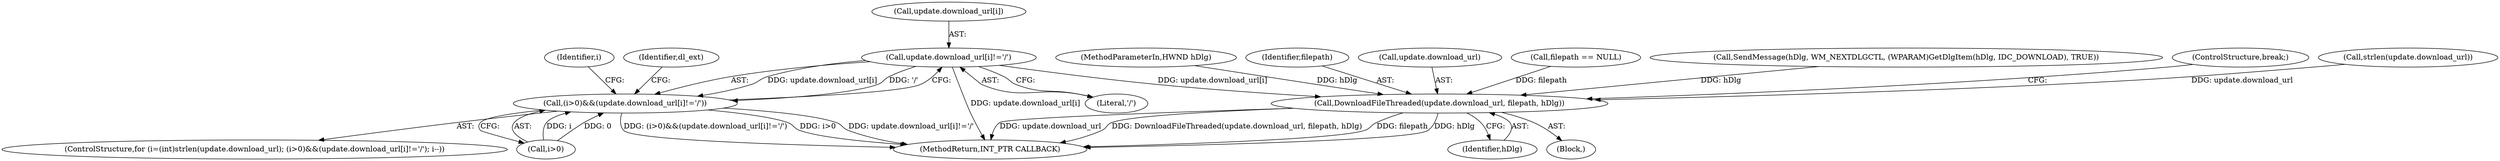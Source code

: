 digraph "0_rufus_c3c39f7f8a11f612c4ebf7affce25ec6928eb1cb_1@API" {
"1000444" [label="(Call,update.download_url[i]!='/')"];
"1000440" [label="(Call,(i>0)&&(update.download_url[i]!='/'))"];
"1000490" [label="(Call,DownloadFileThreaded(update.download_url, filepath, hDlg))"];
"1000107" [label="(MethodParameterIn,HWND hDlg)"];
"1000495" [label="(Identifier,hDlg)"];
"1000494" [label="(Identifier,filepath)"];
"1000491" [label="(Call,update.download_url)"];
"1000474" [label="(Call,filepath == NULL)"];
"1000440" [label="(Call,(i>0)&&(update.download_url[i]!='/'))"];
"1000444" [label="(Call,update.download_url[i]!='/')"];
"1000431" [label="(ControlStructure,for (i=(int)strlen(update.download_url); (i>0)&&(update.download_url[i]!='/'); i--))"];
"1000450" [label="(Literal,'/')"];
"1000445" [label="(Call,update.download_url[i])"];
"1000338" [label="(Block,)"];
"1000452" [label="(Identifier,i)"];
"1000455" [label="(Identifier,dl_ext)"];
"1000490" [label="(Call,DownloadFileThreaded(update.download_url, filepath, hDlg))"];
"1000561" [label="(MethodReturn,INT_PTR CALLBACK)"];
"1000481" [label="(Call,SendMessage(hDlg, WM_NEXTDLGCTL, (WPARAM)GetDlgItem(hDlg, IDC_DOWNLOAD), TRUE))"];
"1000496" [label="(ControlStructure,break;)"];
"1000436" [label="(Call,strlen(update.download_url))"];
"1000441" [label="(Call,i>0)"];
"1000444" -> "1000440"  [label="AST: "];
"1000444" -> "1000450"  [label="CFG: "];
"1000445" -> "1000444"  [label="AST: "];
"1000450" -> "1000444"  [label="AST: "];
"1000440" -> "1000444"  [label="CFG: "];
"1000444" -> "1000561"  [label="DDG: update.download_url[i]"];
"1000444" -> "1000440"  [label="DDG: update.download_url[i]"];
"1000444" -> "1000440"  [label="DDG: '/'"];
"1000444" -> "1000490"  [label="DDG: update.download_url[i]"];
"1000440" -> "1000431"  [label="AST: "];
"1000440" -> "1000441"  [label="CFG: "];
"1000441" -> "1000440"  [label="AST: "];
"1000452" -> "1000440"  [label="CFG: "];
"1000455" -> "1000440"  [label="CFG: "];
"1000440" -> "1000561"  [label="DDG: (i>0)&&(update.download_url[i]!='/')"];
"1000440" -> "1000561"  [label="DDG: i>0"];
"1000440" -> "1000561"  [label="DDG: update.download_url[i]!='/'"];
"1000441" -> "1000440"  [label="DDG: i"];
"1000441" -> "1000440"  [label="DDG: 0"];
"1000490" -> "1000338"  [label="AST: "];
"1000490" -> "1000495"  [label="CFG: "];
"1000491" -> "1000490"  [label="AST: "];
"1000494" -> "1000490"  [label="AST: "];
"1000495" -> "1000490"  [label="AST: "];
"1000496" -> "1000490"  [label="CFG: "];
"1000490" -> "1000561"  [label="DDG: filepath"];
"1000490" -> "1000561"  [label="DDG: hDlg"];
"1000490" -> "1000561"  [label="DDG: update.download_url"];
"1000490" -> "1000561"  [label="DDG: DownloadFileThreaded(update.download_url, filepath, hDlg)"];
"1000436" -> "1000490"  [label="DDG: update.download_url"];
"1000474" -> "1000490"  [label="DDG: filepath"];
"1000481" -> "1000490"  [label="DDG: hDlg"];
"1000107" -> "1000490"  [label="DDG: hDlg"];
}
